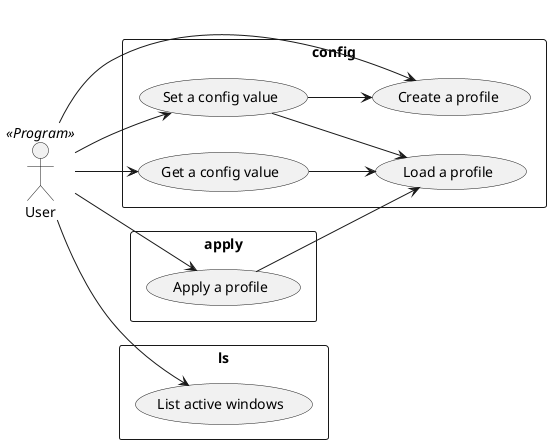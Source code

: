 @startuml Program Use Cases
left to right direction

:User: << Program >>

rectangle config {
    (Create a profile) as (Create)
    (Load a profile) as (Load)
    (Get a config value) as (Get)
    (Set a config value) as (Set)

    :User: --> (Create)
    :User: --> (Get)
    :User: --> (Set)
    (Set) --> (Create)
    (Set) --> (Load)
    (Get) --> (Load)
}

rectangle apply {
    (Apply a profile) as (Apply)

    :User: --> (Apply)
    (Apply) --> (Load)
}

rectangle ls {
    (List active windows) as (List)

    :User: --> (List)
}

@enduml